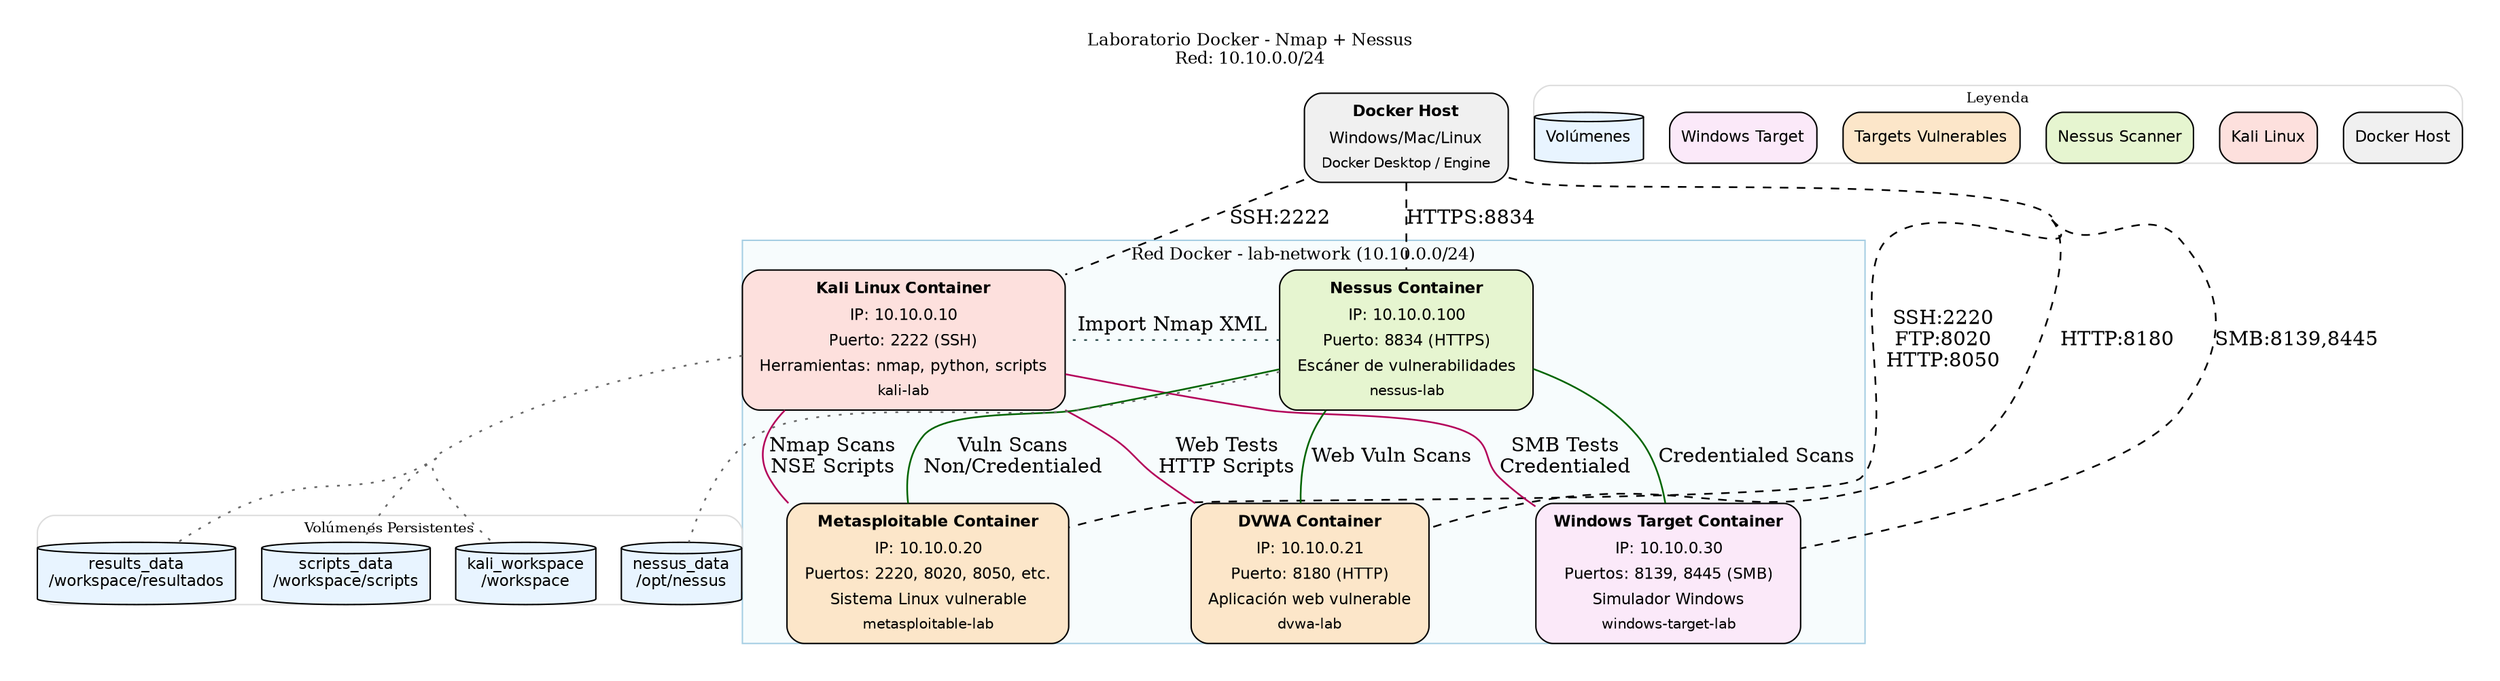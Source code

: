 // docker-architecture.dot
// Diagrama Graphviz (dot) del laboratorio Docker Nmap + Nessus
graph DockerLab {
  fontsize=12;
  labelloc="t";
  label="Laboratorio Docker - Nmap + Nessus\nRed: 10.10.0.0/24";
  splines=true;
  overlap=false;
  concentrate=true;
  margin=0.2;

  // Estilos generales
  node [fontname="Helvetica" shape=box style="rounded,filled" fontsize=11];
  edge [penwidth=1.2];

  // Host Docker
  DockerHost [label=<
    <table border="0" cellborder="0" cellspacing="2">
      <tr><td><b>Docker Host</b></td></tr>
      <tr><td>Windows/Mac/Linux</td></tr>
      <tr><td><font point-size="10">Docker Desktop / Engine</font></td></tr>
    </table>
  >, fillcolor="#f0f0f0", shape=box];

  // Red Docker
  subgraph cluster_docker_network {
    label="Red Docker - lab-network (10.10.0.0/24)";
    color="#a6cee3";
    style="filled";
    fillcolor="#f7fcfd";
    fontsize=12;
    labelloc="t";

    // Kali Linux Container
    KaliDocker [label=<
      <table border="0" cellborder="0" cellspacing="2">
        <tr><td><b>Kali Linux Container</b></td></tr>
        <tr><td>IP: 10.10.0.10</td></tr>
        <tr><td>Puerto: 2222 (SSH)</td></tr>
        <tr><td>Herramientas: nmap, python, scripts</td></tr>
        <tr><td><font point-size="10">kali-lab</font></td></tr>
      </table>
    >, fillcolor="#fde0dd"];

    // Nessus Container
    NessusDocker [label=<
      <table border="0" cellborder="0" cellspacing="2">
        <tr><td><b>Nessus Container</b></td></tr>
        <tr><td>IP: 10.10.0.100</td></tr>
        <tr><td>Puerto: 8834 (HTTPS)</td></tr>
        <tr><td>Escáner de vulnerabilidades</td></tr>
        <tr><td><font point-size="10">nessus-lab</font></td></tr>
      </table>
    >, fillcolor="#e6f5d0"];

    // Metasploitable Container
    MetasploitableDocker [label=<
      <table border="0" cellborder="0" cellspacing="2">
        <tr><td><b>Metasploitable Container</b></td></tr>
        <tr><td>IP: 10.10.0.20</td></tr>
        <tr><td>Puertos: 2220, 8020, 8050, etc.</td></tr>
        <tr><td>Sistema Linux vulnerable</td></tr>
        <tr><td><font point-size="10">metasploitable-lab</font></td></tr>
      </table>
    >, fillcolor="#fce6c9"];

    // DVWA Container
    DVWADocker [label=<
      <table border="0" cellborder="0" cellspacing="2">
        <tr><td><b>DVWA Container</b></td></tr>
        <tr><td>IP: 10.10.0.21</td></tr>
        <tr><td>Puerto: 8180 (HTTP)</td></tr>
        <tr><td>Aplicación web vulnerable</td></tr>
        <tr><td><font point-size="10">dvwa-lab</font></td></tr>
      </table>
    >, fillcolor="#fce6c9"];

    // Windows Target Container
    WindowsDocker [label=<
      <table border="0" cellborder="0" cellspacing="2">
        <tr><td><b>Windows Target Container</b></td></tr>
        <tr><td>IP: 10.10.0.30</td></tr>
        <tr><td>Puertos: 8139, 8445 (SMB)</td></tr>
        <tr><td>Simulador Windows</td></tr>
        <tr><td><font point-size="10">windows-target-lab</font></td></tr>
      </table>
    >, fillcolor="#fbe9f9"];

    // Layout hints
    { rank = same; KaliDocker; NessusDocker; }
    { rank = same; MetasploitableDocker; DVWADocker; WindowsDocker; }
  }

  // Volúmenes Docker
  subgraph cluster_volumes {
    label="Volúmenes Persistentes";
    fontsize=10;
    style="rounded";
    color="#dddddd";
    
    NessusVolume [label="nessus_data\n/opt/nessus", shape=cylinder, fillcolor="#e8f4ff"];
    KaliVolume [label="kali_workspace\n/workspace", shape=cylinder, fillcolor="#e8f4ff"];
    ResultsVolume [label="results_data\n/workspace/resultados", shape=cylinder, fillcolor="#e8f4ff"];
    ScriptsVolume [label="scripts_data\n/workspace/scripts", shape=cylinder, fillcolor="#e8f4ff"];
  }

  // Conexiones del host
  DockerHost -- KaliDocker [label="SSH:2222", style=dashed];
  DockerHost -- NessusDocker [label="HTTPS:8834", style=dashed];
  DockerHost -- MetasploitableDocker [label="SSH:2220\nFTP:8020\nHTTP:8050", style=dashed];
  DockerHost -- DVWADocker [label="HTTP:8180", style=dashed];
  DockerHost -- WindowsDocker [label="SMB:8139,8445", style=dashed];

  // Conexiones de red interna
  KaliDocker -- MetasploitableDocker [label="Nmap Scans\nNSE Scripts", color="#b30059"];
  KaliDocker -- DVWADocker [label="Web Tests\nHTTP Scripts", color="#b30059"];
  KaliDocker -- WindowsDocker [label="SMB Tests\nCredentialed", color="#b30059"];
  
  NessusDocker -- MetasploitableDocker [label="Vuln Scans\nNon/Credentialed", color="#006400"];
  NessusDocker -- DVWADocker [label="Web Vuln Scans", color="#006400"];
  NessusDocker -- WindowsDocker [label="Credentialed Scans", color="#006400"];
  
  NessusDocker -- KaliDocker [label="Import Nmap XML", style=dotted, color="#2f4f4f"];

  // Conexiones de volúmenes
  NessusDocker -- NessusVolume [style=dotted, color="#666666"];
  KaliDocker -- KaliVolume [style=dotted, color="#666666"];
  KaliDocker -- ResultsVolume [style=dotted, color="#666666"];
  KaliDocker -- ScriptsVolume [style=dotted, color="#666666"];

  // Leyenda
  subgraph cluster_legend {
    label="Leyenda";
    fontsize=10;
    style="rounded";
    color="#dddddd";
    
    legend_host [label="Docker Host", shape=box, fillcolor="#f0f0f0"];
    legend_attacker [label="Kali Linux", shape=box, fillcolor="#fde0dd"];
    legend_nessus [label="Nessus Scanner", shape=box, fillcolor="#e6f5d0"];
    legend_target [label="Targets Vulnerables", shape=box, fillcolor="#fce6c9"];
    legend_windows [label="Windows Target", shape=box, fillcolor="#fbe9f9"];
    legend_volume [label="Volúmenes", shape=cylinder, fillcolor="#e8f4ff"];
    
    { rank = same; legend_host; legend_attacker; legend_nessus; legend_target; legend_windows; legend_volume; }
  }
}
